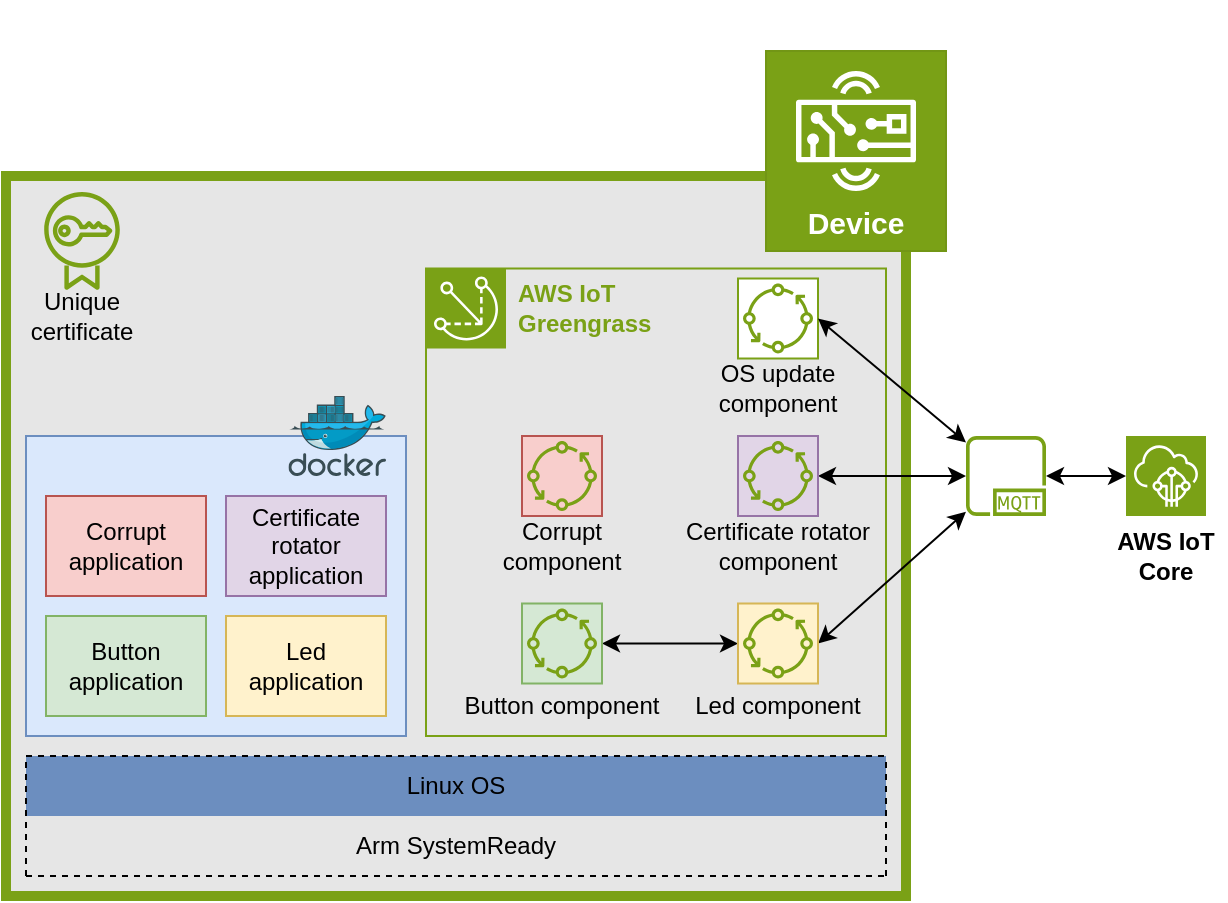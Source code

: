 <mxfile version="22.0.2" type="device">
  <diagram name="Page-1" id="_mGLaoDk6QDmeuDdav_K">
    <mxGraphModel dx="901" dy="527" grid="1" gridSize="10" guides="1" tooltips="1" connect="1" arrows="1" fold="1" page="1" pageScale="1" pageWidth="827" pageHeight="1169" math="0" shadow="0">
      <root>
        <mxCell id="0" />
        <mxCell id="1" parent="0" />
        <mxCell id="AS2f9lZHMe0GR5eItfKD-51" value="" style="sketch=0;outlineConnect=0;fontColor=#232F3E;gradientColor=none;fillColor=#7AA116;strokeColor=none;dashed=0;verticalLabelPosition=bottom;verticalAlign=top;align=center;html=1;fontSize=12;fontStyle=0;aspect=fixed;pointerEvents=1;shape=mxgraph.aws4.mqtt_protocol;" parent="1" vertex="1">
          <mxGeometry x="520" y="450" width="40" height="40" as="geometry" />
        </mxCell>
        <mxCell id="AS2f9lZHMe0GR5eItfKD-62" value="" style="sketch=0;outlineConnect=0;fontColor=#232F3E;gradientColor=none;fillColor=#FFFFFF;strokeColor=none;dashed=0;verticalLabelPosition=bottom;verticalAlign=top;align=center;html=1;fontSize=12;fontStyle=0;aspect=fixed;pointerEvents=1;shape=mxgraph.aws4.hardware_board;labelBackgroundColor=#82b366;" parent="1" vertex="1">
          <mxGeometry x="345" y="232.5" width="60" height="60" as="geometry" />
        </mxCell>
        <mxCell id="AS2f9lZHMe0GR5eItfKD-63" value="Device" style="text;html=1;strokeColor=none;fillColor=none;align=center;verticalAlign=middle;whiteSpace=wrap;rounded=0;fontSize=15;fontStyle=1;fontColor=#FFFFFF;" parent="1" vertex="1">
          <mxGeometry x="330" y="292.5" width="90" height="30" as="geometry" />
        </mxCell>
        <mxCell id="AS2f9lZHMe0GR5eItfKD-72" value="" style="endArrow=none;dashed=1;html=1;rounded=0;entryX=1;entryY=1;entryDx=0;entryDy=0;exitX=0;exitY=1;exitDx=0;exitDy=0;" parent="1" edge="1">
          <mxGeometry width="50" height="50" relative="1" as="geometry">
            <mxPoint x="79.0" y="622.5" as="sourcePoint" />
            <mxPoint x="379" y="622.5" as="targetPoint" />
          </mxGeometry>
        </mxCell>
        <mxCell id="AS2f9lZHMe0GR5eItfKD-93" value="" style="sketch=0;outlineConnect=0;fontColor=#232F3E;gradientColor=none;fillColor=#FFFFFF;strokeColor=none;dashed=0;verticalLabelPosition=bottom;verticalAlign=top;align=center;html=1;fontSize=12;fontStyle=0;aspect=fixed;pointerEvents=1;shape=mxgraph.aws4.hardware_board;labelBackgroundColor=#82b366;" parent="1" vertex="1">
          <mxGeometry x="335" y="242.5" width="60" height="60" as="geometry" />
        </mxCell>
        <mxCell id="AS2f9lZHMe0GR5eItfKD-94" value="Device" style="text;html=1;strokeColor=none;fillColor=none;align=center;verticalAlign=middle;whiteSpace=wrap;rounded=0;fontSize=15;fontStyle=1;fontColor=#FFFFFF;" parent="1" vertex="1">
          <mxGeometry x="320" y="302.5" width="90" height="30" as="geometry" />
        </mxCell>
        <mxCell id="AS2f9lZHMe0GR5eItfKD-125" value="" style="rounded=0;whiteSpace=wrap;html=1;fillColor=#E6E6E6;strokeColor=#7aa116;strokeWidth=5;glass=0;" parent="1" vertex="1">
          <mxGeometry x="40" y="320" width="450" height="360" as="geometry" />
        </mxCell>
        <mxCell id="AS2f9lZHMe0GR5eItfKD-126" value="" style="rounded=0;whiteSpace=wrap;html=1;fillColor=#dae8fc;strokeColor=#6c8ebf;" parent="1" vertex="1">
          <mxGeometry x="50" y="450" width="190" height="150" as="geometry" />
        </mxCell>
        <mxCell id="AS2f9lZHMe0GR5eItfKD-127" value="Arm SystemReady" style="rounded=0;whiteSpace=wrap;html=1;fontSize=12;strokeColor=none;fillColor=none;" parent="1" vertex="1">
          <mxGeometry x="50" y="640" width="430" height="30" as="geometry" />
        </mxCell>
        <mxCell id="AS2f9lZHMe0GR5eItfKD-128" value="Linux OS" style="rounded=0;whiteSpace=wrap;html=1;fontSize=12;strokeColor=none;fillColor=#6C8EBF;" parent="1" vertex="1">
          <mxGeometry x="50" y="610" width="430" height="30" as="geometry" />
        </mxCell>
        <mxCell id="AS2f9lZHMe0GR5eItfKD-129" value="" style="endArrow=none;dashed=1;html=1;rounded=0;entryX=1;entryY=0;entryDx=0;entryDy=0;exitX=0;exitY=0;exitDx=0;exitDy=0;" parent="1" edge="1" target="AS2f9lZHMe0GR5eItfKD-128" source="AS2f9lZHMe0GR5eItfKD-128">
          <mxGeometry width="50" height="50" relative="1" as="geometry">
            <mxPoint x="69" y="560" as="sourcePoint" />
            <mxPoint x="369" y="542.5" as="targetPoint" />
            <Array as="points" />
          </mxGeometry>
        </mxCell>
        <mxCell id="AS2f9lZHMe0GR5eItfKD-130" value="" style="endArrow=none;dashed=1;html=1;rounded=0;exitX=0;exitY=1;exitDx=0;exitDy=0;entryX=0;entryY=0;entryDx=0;entryDy=0;" parent="1" source="AS2f9lZHMe0GR5eItfKD-127" edge="1" target="AS2f9lZHMe0GR5eItfKD-128">
          <mxGeometry width="50" height="50" relative="1" as="geometry">
            <mxPoint x="119" y="712.5" as="sourcePoint" />
            <mxPoint x="69" y="560" as="targetPoint" />
          </mxGeometry>
        </mxCell>
        <mxCell id="AS2f9lZHMe0GR5eItfKD-131" value="" style="endArrow=none;dashed=1;html=1;rounded=0;entryX=1;entryY=0;entryDx=0;entryDy=0;" parent="1" target="AS2f9lZHMe0GR5eItfKD-128" edge="1">
          <mxGeometry width="50" height="50" relative="1" as="geometry">
            <mxPoint x="480" y="670" as="sourcePoint" />
            <mxPoint x="560.381" y="710" as="targetPoint" />
          </mxGeometry>
        </mxCell>
        <mxCell id="AS2f9lZHMe0GR5eItfKD-132" value="" style="endArrow=none;dashed=1;html=1;rounded=0;exitX=0;exitY=1;exitDx=0;exitDy=0;" parent="1" source="AS2f9lZHMe0GR5eItfKD-127" edge="1">
          <mxGeometry width="50" height="50" relative="1" as="geometry">
            <mxPoint x="79" y="552.5" as="sourcePoint" />
            <mxPoint x="480" y="670" as="targetPoint" />
          </mxGeometry>
        </mxCell>
        <mxCell id="AS2f9lZHMe0GR5eItfKD-133" value="" style="rounded=0;whiteSpace=wrap;html=1;fillColor=#E6E6E6;strokeColor=#7AA116;" parent="1" vertex="1">
          <mxGeometry x="250" y="366.25" width="230" height="233.75" as="geometry" />
        </mxCell>
        <mxCell id="AS2f9lZHMe0GR5eItfKD-135" value="" style="image;sketch=0;aspect=fixed;html=1;points=[];align=center;fontSize=12;image=img/lib/mscae/Docker.svg;" parent="1" vertex="1">
          <mxGeometry x="181.22" y="430" width="48.78" height="40" as="geometry" />
        </mxCell>
        <mxCell id="AS2f9lZHMe0GR5eItfKD-141" value="" style="sketch=0;outlineConnect=0;fontColor=#232F3E;gradientColor=none;fillColor=#7AA116;strokeColor=none;dashed=0;verticalLabelPosition=bottom;verticalAlign=top;align=center;html=1;fontSize=12;fontStyle=0;aspect=fixed;pointerEvents=1;shape=mxgraph.aws4.certificate_manager;" parent="1" vertex="1">
          <mxGeometry x="59.09" y="327.5" width="37.82" height="50" as="geometry" />
        </mxCell>
        <mxCell id="AS2f9lZHMe0GR5eItfKD-151" value="Unique certificate" style="text;html=1;strokeColor=none;fillColor=none;align=center;verticalAlign=middle;whiteSpace=wrap;rounded=0;fontStyle=0" parent="1" vertex="1">
          <mxGeometry x="40" y="375" width="76" height="30" as="geometry" />
        </mxCell>
        <mxCell id="AS2f9lZHMe0GR5eItfKD-152" value="" style="rounded=0;whiteSpace=wrap;html=1;fillColor=#7aa116;strokeColor=#729615;" parent="1" vertex="1">
          <mxGeometry x="420" y="257.5" width="90" height="100" as="geometry" />
        </mxCell>
        <mxCell id="AS2f9lZHMe0GR5eItfKD-153" value="" style="sketch=0;outlineConnect=0;fontColor=#232F3E;gradientColor=none;fillColor=#FFFFFF;strokeColor=none;dashed=0;verticalLabelPosition=bottom;verticalAlign=top;align=center;html=1;fontSize=12;fontStyle=0;aspect=fixed;pointerEvents=1;shape=mxgraph.aws4.hardware_board;labelBackgroundColor=#82b366;" parent="1" vertex="1">
          <mxGeometry x="435" y="267.5" width="60" height="60" as="geometry" />
        </mxCell>
        <mxCell id="AS2f9lZHMe0GR5eItfKD-154" value="Device" style="text;html=1;strokeColor=none;fillColor=none;align=center;verticalAlign=middle;whiteSpace=wrap;rounded=0;fontSize=15;fontStyle=1;fontColor=#FFFFFF;" parent="1" vertex="1">
          <mxGeometry x="420" y="327.5" width="90" height="30" as="geometry" />
        </mxCell>
        <mxCell id="AS2f9lZHMe0GR5eItfKD-171" value="" style="sketch=0;points=[[0,0,0],[0.25,0,0],[0.5,0,0],[0.75,0,0],[1,0,0],[0,1,0],[0.25,1,0],[0.5,1,0],[0.75,1,0],[1,1,0],[0,0.25,0],[0,0.5,0],[0,0.75,0],[1,0.25,0],[1,0.5,0],[1,0.75,0]];outlineConnect=0;fontColor=#232F3E;fillColor=#7AA116;strokeColor=#ffffff;dashed=0;verticalLabelPosition=bottom;verticalAlign=top;align=center;html=1;fontSize=12;fontStyle=1;aspect=fixed;shape=mxgraph.aws4.resourceIcon;resIcon=mxgraph.aws4.iot_core;" parent="1" vertex="1">
          <mxGeometry x="600" y="450" width="40" height="40" as="geometry" />
        </mxCell>
        <mxCell id="AS2f9lZHMe0GR5eItfKD-181" value="AWS IoT Core" style="text;html=1;strokeColor=none;fillColor=none;align=center;verticalAlign=middle;whiteSpace=wrap;rounded=0;fontStyle=1" parent="1" vertex="1">
          <mxGeometry x="590" y="490" width="60" height="40" as="geometry" />
        </mxCell>
        <mxCell id="AS2f9lZHMe0GR5eItfKD-196" value="" style="endArrow=classic;startArrow=classic;html=1;rounded=0;startFill=1;exitX=0;exitY=0.5;exitDx=0;exitDy=0;exitPerimeter=0;strokeWidth=1;" parent="1" source="AS2f9lZHMe0GR5eItfKD-171" target="AS2f9lZHMe0GR5eItfKD-51" edge="1">
          <mxGeometry width="50" height="50" relative="1" as="geometry">
            <mxPoint x="730" y="468.75" as="sourcePoint" />
            <mxPoint x="730" y="418.75" as="targetPoint" />
          </mxGeometry>
        </mxCell>
        <mxCell id="AS2f9lZHMe0GR5eItfKD-139" value="Led application" style="rounded=0;whiteSpace=wrap;html=1;fillColor=#fff2cc;strokeColor=#d6b656;" parent="1" vertex="1">
          <mxGeometry x="150" y="540" width="80" height="50" as="geometry" />
        </mxCell>
        <mxCell id="PlPkAJLwa9iJBvHNIDEE-9" value="OS update component" style="text;html=1;strokeColor=none;fillColor=none;align=center;verticalAlign=middle;whiteSpace=wrap;rounded=0;fontStyle=0" vertex="1" parent="1">
          <mxGeometry x="388" y="411.25" width="76" height="30" as="geometry" />
        </mxCell>
        <mxCell id="PlPkAJLwa9iJBvHNIDEE-12" value="" style="group" vertex="1" connectable="0" parent="1">
          <mxGeometry x="406" y="371.25" width="40" height="40" as="geometry" />
        </mxCell>
        <mxCell id="PlPkAJLwa9iJBvHNIDEE-13" value="" style="whiteSpace=wrap;html=1;aspect=fixed;fillColor=#FFFFFF;strokeColor=#7AA116;" vertex="1" parent="PlPkAJLwa9iJBvHNIDEE-12">
          <mxGeometry width="40" height="40" as="geometry" />
        </mxCell>
        <mxCell id="PlPkAJLwa9iJBvHNIDEE-14" value="" style="sketch=0;outlineConnect=0;fontColor=#232F3E;gradientColor=none;fillColor=#7AA116;strokeColor=none;dashed=0;verticalLabelPosition=bottom;verticalAlign=top;align=center;html=1;fontSize=12;fontStyle=0;aspect=fixed;pointerEvents=1;shape=mxgraph.aws4.iot_greengrass_component;" vertex="1" parent="PlPkAJLwa9iJBvHNIDEE-12">
          <mxGeometry x="2.5" y="2.5" width="35" height="35" as="geometry" />
        </mxCell>
        <mxCell id="PlPkAJLwa9iJBvHNIDEE-15" value="Led component" style="text;html=1;strokeColor=none;fillColor=none;align=center;verticalAlign=middle;whiteSpace=wrap;rounded=0;fontStyle=0" vertex="1" parent="1">
          <mxGeometry x="383" y="573.75" width="86" height="22.5" as="geometry" />
        </mxCell>
        <mxCell id="PlPkAJLwa9iJBvHNIDEE-19" value="Button component" style="text;html=1;strokeColor=none;fillColor=none;align=center;verticalAlign=middle;whiteSpace=wrap;rounded=0;fontStyle=0" vertex="1" parent="1">
          <mxGeometry x="264" y="573.75" width="108" height="22.5" as="geometry" />
        </mxCell>
        <mxCell id="PlPkAJLwa9iJBvHNIDEE-23" value="Corrupt component" style="text;html=1;strokeColor=none;fillColor=none;align=center;verticalAlign=middle;whiteSpace=wrap;rounded=0;fontStyle=0" vertex="1" parent="1">
          <mxGeometry x="280" y="490" width="76" height="30" as="geometry" />
        </mxCell>
        <mxCell id="PlPkAJLwa9iJBvHNIDEE-27" value="Button application" style="rounded=0;whiteSpace=wrap;html=1;fillColor=#d5e8d4;strokeColor=#82b366;" vertex="1" parent="1">
          <mxGeometry x="60" y="540" width="80" height="50" as="geometry" />
        </mxCell>
        <mxCell id="PlPkAJLwa9iJBvHNIDEE-28" value="Corrupt application" style="rounded=0;whiteSpace=wrap;html=1;fillColor=#f8cecc;strokeColor=#b85450;" vertex="1" parent="1">
          <mxGeometry x="60" y="480" width="80" height="50" as="geometry" />
        </mxCell>
        <mxCell id="PlPkAJLwa9iJBvHNIDEE-29" value="Certificate rotator application" style="rounded=0;whiteSpace=wrap;html=1;fillColor=#e1d5e7;strokeColor=#9673a6;" vertex="1" parent="1">
          <mxGeometry x="150" y="480" width="80" height="50" as="geometry" />
        </mxCell>
        <mxCell id="PlPkAJLwa9iJBvHNIDEE-30" value="" style="sketch=0;points=[[0,0,0],[0.25,0,0],[0.5,0,0],[0.75,0,0],[1,0,0],[0,1,0],[0.25,1,0],[0.5,1,0],[0.75,1,0],[1,1,0],[0,0.25,0],[0,0.5,0],[0,0.75,0],[1,0.25,0],[1,0.5,0],[1,0.75,0]];outlineConnect=0;fontColor=#232F3E;fillColor=#7AA116;strokeColor=#ffffff;dashed=0;verticalLabelPosition=bottom;verticalAlign=top;align=center;html=1;fontSize=12;fontStyle=0;aspect=fixed;shape=mxgraph.aws4.resourceIcon;resIcon=mxgraph.aws4.greengrass;" vertex="1" parent="1">
          <mxGeometry x="250" y="366.25" width="40" height="40" as="geometry" />
        </mxCell>
        <mxCell id="PlPkAJLwa9iJBvHNIDEE-31" value="AWS IoT Greengrass" style="text;html=1;strokeColor=none;fillColor=none;align=left;verticalAlign=middle;whiteSpace=wrap;rounded=0;fontStyle=1;fontColor=#7AA116;" vertex="1" parent="1">
          <mxGeometry x="294" y="371.25" width="76" height="30" as="geometry" />
        </mxCell>
        <mxCell id="PlPkAJLwa9iJBvHNIDEE-32" value="Certificate rotator component" style="text;html=1;strokeColor=none;fillColor=none;align=center;verticalAlign=middle;whiteSpace=wrap;rounded=0;fontStyle=0" vertex="1" parent="1">
          <mxGeometry x="377" y="490" width="98" height="30" as="geometry" />
        </mxCell>
        <mxCell id="PlPkAJLwa9iJBvHNIDEE-37" value="" style="endArrow=classic;startArrow=classic;html=1;rounded=0;startFill=1;strokeWidth=1;entryX=1;entryY=0.5;entryDx=0;entryDy=0;" edge="1" parent="1" source="AS2f9lZHMe0GR5eItfKD-51" target="PlPkAJLwa9iJBvHNIDEE-13">
          <mxGeometry width="50" height="50" relative="1" as="geometry">
            <mxPoint x="710" y="491" as="sourcePoint" />
            <mxPoint x="640" y="491" as="targetPoint" />
          </mxGeometry>
        </mxCell>
        <mxCell id="PlPkAJLwa9iJBvHNIDEE-38" value="" style="endArrow=classic;startArrow=classic;html=1;rounded=0;startFill=1;strokeWidth=1;entryX=1;entryY=0.5;entryDx=0;entryDy=0;" edge="1" parent="1" source="AS2f9lZHMe0GR5eItfKD-51" target="PlPkAJLwa9iJBvHNIDEE-35">
          <mxGeometry width="50" height="50" relative="1" as="geometry">
            <mxPoint x="580" y="480" as="sourcePoint" />
            <mxPoint x="526" y="401" as="targetPoint" />
          </mxGeometry>
        </mxCell>
        <mxCell id="PlPkAJLwa9iJBvHNIDEE-39" value="" style="endArrow=classic;startArrow=classic;html=1;rounded=0;startFill=1;strokeWidth=1;entryX=1;entryY=0.5;entryDx=0;entryDy=0;" edge="1" parent="1" source="AS2f9lZHMe0GR5eItfKD-51" target="PlPkAJLwa9iJBvHNIDEE-21">
          <mxGeometry width="50" height="50" relative="1" as="geometry">
            <mxPoint x="590" y="510" as="sourcePoint" />
            <mxPoint x="526" y="480" as="targetPoint" />
          </mxGeometry>
        </mxCell>
        <mxCell id="PlPkAJLwa9iJBvHNIDEE-40" value="" style="endArrow=classic;startArrow=classic;html=1;rounded=0;startFill=1;strokeWidth=1;entryX=1;entryY=0.5;entryDx=0;entryDy=0;exitX=0;exitY=0.5;exitDx=0;exitDy=0;" edge="1" parent="1" source="PlPkAJLwa9iJBvHNIDEE-21" target="PlPkAJLwa9iJBvHNIDEE-17">
          <mxGeometry width="50" height="50" relative="1" as="geometry">
            <mxPoint x="400" y="554" as="sourcePoint" />
            <mxPoint x="456" y="564" as="targetPoint" />
          </mxGeometry>
        </mxCell>
        <mxCell id="PlPkAJLwa9iJBvHNIDEE-21" value="" style="whiteSpace=wrap;html=1;aspect=fixed;fillColor=#fff2cc;strokeColor=#d6b656;" vertex="1" parent="1">
          <mxGeometry x="406" y="533.75" width="40" height="40" as="geometry" />
        </mxCell>
        <mxCell id="PlPkAJLwa9iJBvHNIDEE-22" value="" style="sketch=0;outlineConnect=0;fontColor=#232F3E;gradientColor=none;fillColor=#7AA116;strokeColor=none;dashed=0;verticalLabelPosition=bottom;verticalAlign=top;align=center;html=1;fontSize=12;fontStyle=0;aspect=fixed;pointerEvents=1;shape=mxgraph.aws4.iot_greengrass_component;" vertex="1" parent="1">
          <mxGeometry x="408.5" y="536.25" width="35" height="35" as="geometry" />
        </mxCell>
        <mxCell id="PlPkAJLwa9iJBvHNIDEE-17" value="" style="whiteSpace=wrap;html=1;aspect=fixed;fillColor=#d5e8d4;strokeColor=#82b366;" vertex="1" parent="1">
          <mxGeometry x="298" y="533.75" width="40" height="40" as="geometry" />
        </mxCell>
        <mxCell id="PlPkAJLwa9iJBvHNIDEE-18" value="" style="sketch=0;outlineConnect=0;fontColor=#232F3E;gradientColor=none;fillColor=#7AA116;strokeColor=none;dashed=0;verticalLabelPosition=bottom;verticalAlign=top;align=center;html=1;fontSize=12;fontStyle=0;aspect=fixed;pointerEvents=1;shape=mxgraph.aws4.iot_greengrass_component;" vertex="1" parent="1">
          <mxGeometry x="300.5" y="536.25" width="35" height="35" as="geometry" />
        </mxCell>
        <mxCell id="PlPkAJLwa9iJBvHNIDEE-34" value="" style="group" vertex="1" connectable="0" parent="1">
          <mxGeometry x="406" y="450" width="40" height="40" as="geometry" />
        </mxCell>
        <mxCell id="PlPkAJLwa9iJBvHNIDEE-35" value="" style="whiteSpace=wrap;html=1;aspect=fixed;fillColor=#e1d5e7;strokeColor=#9673a6;" vertex="1" parent="PlPkAJLwa9iJBvHNIDEE-34">
          <mxGeometry width="40" height="40" as="geometry" />
        </mxCell>
        <mxCell id="PlPkAJLwa9iJBvHNIDEE-36" value="" style="sketch=0;outlineConnect=0;fontColor=#232F3E;gradientColor=none;fillColor=#7AA116;strokeColor=none;dashed=0;verticalLabelPosition=bottom;verticalAlign=top;align=center;html=1;fontSize=12;fontStyle=0;aspect=fixed;pointerEvents=1;shape=mxgraph.aws4.iot_greengrass_component;" vertex="1" parent="PlPkAJLwa9iJBvHNIDEE-34">
          <mxGeometry x="2.5" y="2.5" width="35" height="35" as="geometry" />
        </mxCell>
        <mxCell id="PlPkAJLwa9iJBvHNIDEE-25" value="" style="whiteSpace=wrap;html=1;aspect=fixed;fillColor=#f8cecc;strokeColor=#b85450;" vertex="1" parent="1">
          <mxGeometry x="298" y="450" width="40" height="40" as="geometry" />
        </mxCell>
        <mxCell id="PlPkAJLwa9iJBvHNIDEE-26" value="" style="sketch=0;outlineConnect=0;fontColor=#232F3E;gradientColor=none;fillColor=#7AA116;strokeColor=none;dashed=0;verticalLabelPosition=bottom;verticalAlign=top;align=center;html=1;fontSize=12;fontStyle=0;aspect=fixed;pointerEvents=1;shape=mxgraph.aws4.iot_greengrass_component;" vertex="1" parent="1">
          <mxGeometry x="300.5" y="452.5" width="35" height="35" as="geometry" />
        </mxCell>
      </root>
    </mxGraphModel>
  </diagram>
</mxfile>
